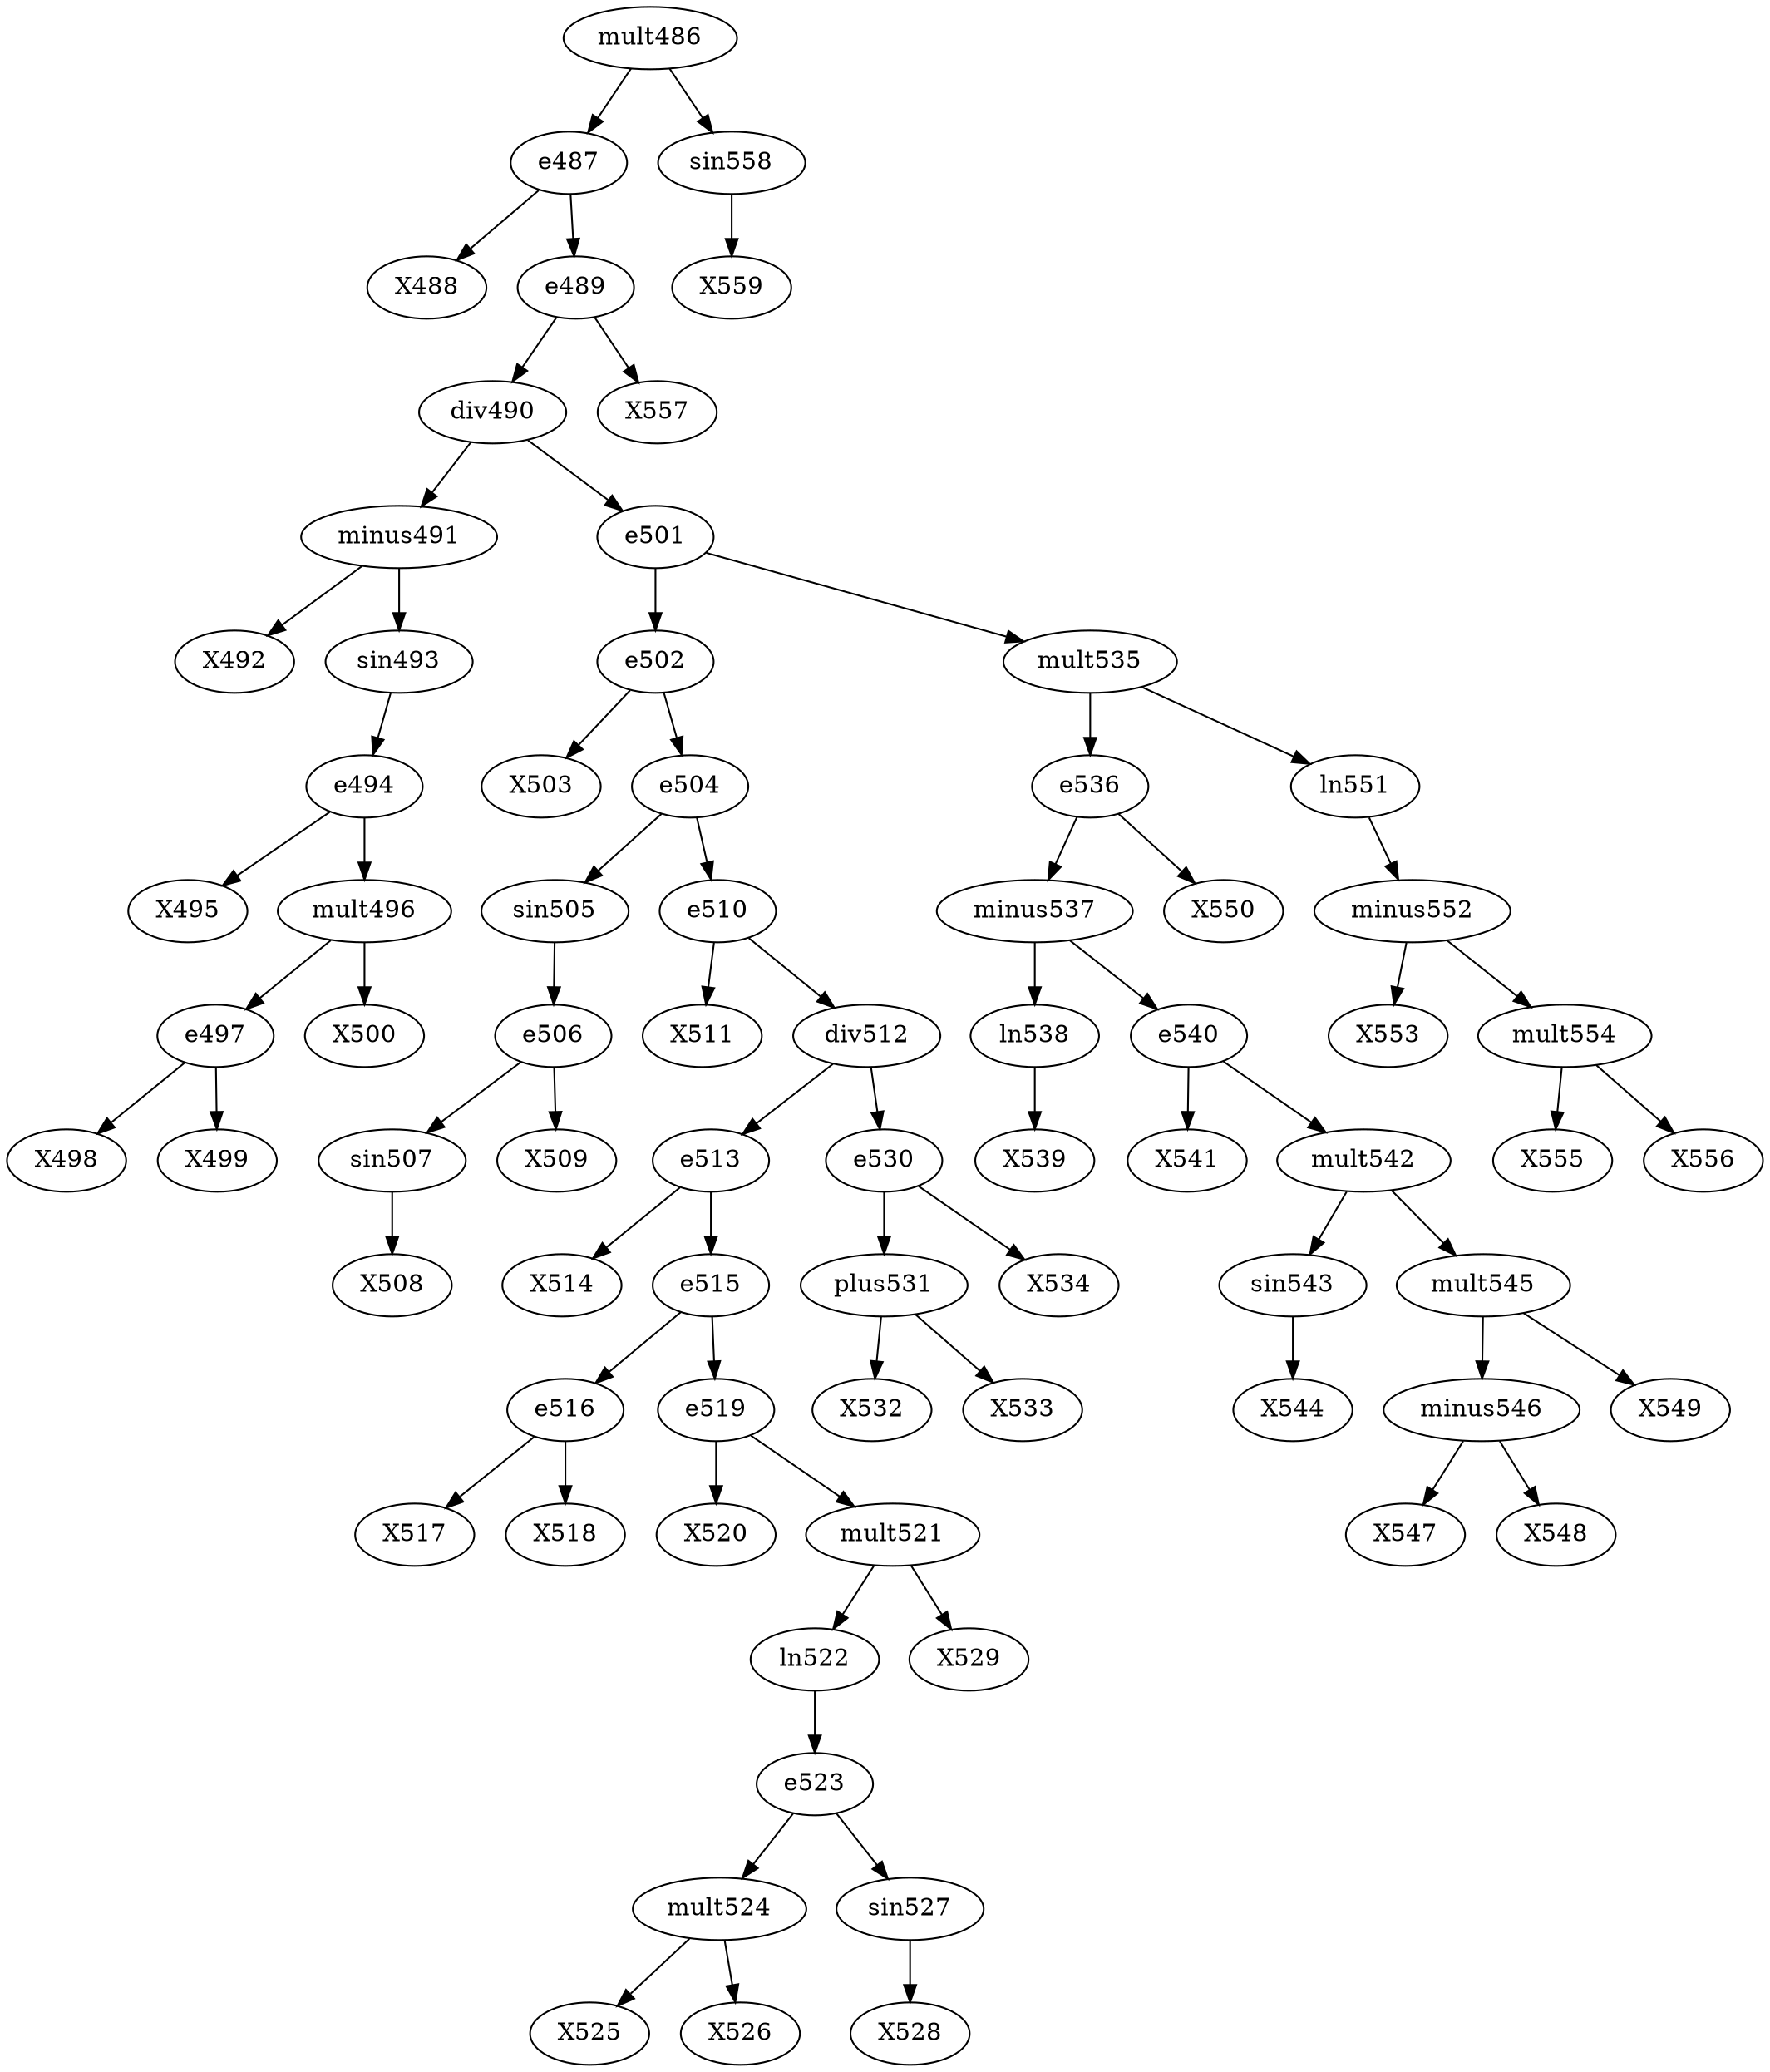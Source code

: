 digraph T {
	e487 -> X488
	minus491 -> X492
	e494 -> X495
	e497 -> X498
	e497 -> X499
	mult496 -> e497
	mult496 -> X500
	e494 -> mult496
	sin493 -> e494
	minus491 -> sin493
	div490 -> minus491
	e502 -> X503
	sin507 -> X508
	e506 -> sin507
	e506 -> X509
	sin505 -> e506
	e504 -> sin505
	e510 -> X511
	e513 -> X514
	e516 -> X517
	e516 -> X518
	e515 -> e516
	e519 -> X520
	mult524 -> X525
	mult524 -> X526
	e523 -> mult524
	sin527 -> X528
	e523 -> sin527
	ln522 -> e523
	mult521 -> ln522
	mult521 -> X529
	e519 -> mult521
	e515 -> e519
	e513 -> e515
	div512 -> e513
	plus531 -> X532
	plus531 -> X533
	e530 -> plus531
	e530 -> X534
	div512 -> e530
	e510 -> div512
	e504 -> e510
	e502 -> e504
	e501 -> e502
	ln538 -> X539
	minus537 -> ln538
	e540 -> X541
	sin543 -> X544
	mult542 -> sin543
	minus546 -> X547
	minus546 -> X548
	mult545 -> minus546
	mult545 -> X549
	mult542 -> mult545
	e540 -> mult542
	minus537 -> e540
	e536 -> minus537
	e536 -> X550
	mult535 -> e536
	minus552 -> X553
	mult554 -> X555
	mult554 -> X556
	minus552 -> mult554
	ln551 -> minus552
	mult535 -> ln551
	e501 -> mult535
	div490 -> e501
	e489 -> div490
	e489 -> X557
	e487 -> e489
	mult486 -> e487
	sin558 -> X559
	mult486 -> sin558
}
